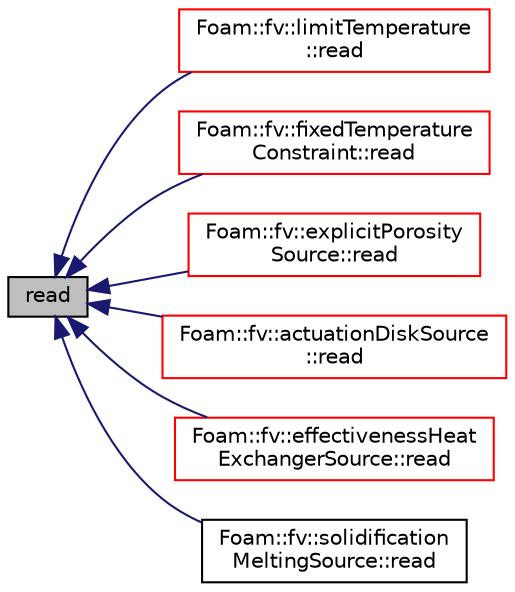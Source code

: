 digraph "read"
{
  bgcolor="transparent";
  edge [fontname="Helvetica",fontsize="10",labelfontname="Helvetica",labelfontsize="10"];
  node [fontname="Helvetica",fontsize="10",shape=record];
  rankdir="LR";
  Node1 [label="read",height=0.2,width=0.4,color="black", fillcolor="grey75", style="filled", fontcolor="black"];
  Node1 -> Node2 [dir="back",color="midnightblue",fontsize="10",style="solid",fontname="Helvetica"];
  Node2 [label="Foam::fv::limitTemperature\l::read",height=0.2,width=0.4,color="red",URL="$a01355.html#a6ce0c64db98eb6144d363dbfc86104eb",tooltip="Read dictionary. "];
  Node1 -> Node3 [dir="back",color="midnightblue",fontsize="10",style="solid",fontname="Helvetica"];
  Node3 [label="Foam::fv::fixedTemperature\lConstraint::read",height=0.2,width=0.4,color="red",URL="$a00847.html#a6ce0c64db98eb6144d363dbfc86104eb",tooltip="Read dictionary. "];
  Node1 -> Node4 [dir="back",color="midnightblue",fontsize="10",style="solid",fontname="Helvetica"];
  Node4 [label="Foam::fv::explicitPorosity\lSource::read",height=0.2,width=0.4,color="red",URL="$a00697.html#a6ce0c64db98eb6144d363dbfc86104eb",tooltip="Read dictionary. "];
  Node1 -> Node5 [dir="back",color="midnightblue",fontsize="10",style="solid",fontname="Helvetica"];
  Node5 [label="Foam::fv::actuationDiskSource\l::read",height=0.2,width=0.4,color="red",URL="$a00018.html#a6ce0c64db98eb6144d363dbfc86104eb",tooltip="Read dictionary. "];
  Node1 -> Node6 [dir="back",color="midnightblue",fontsize="10",style="solid",fontname="Helvetica"];
  Node6 [label="Foam::fv::effectivenessHeat\lExchangerSource::read",height=0.2,width=0.4,color="red",URL="$a00634.html#a6ce0c64db98eb6144d363dbfc86104eb",tooltip="Read dictionary. "];
  Node1 -> Node7 [dir="back",color="midnightblue",fontsize="10",style="solid",fontname="Helvetica"];
  Node7 [label="Foam::fv::solidification\lMeltingSource::read",height=0.2,width=0.4,color="black",URL="$a02453.html#a6ce0c64db98eb6144d363dbfc86104eb",tooltip="Read source dictionary. "];
}
